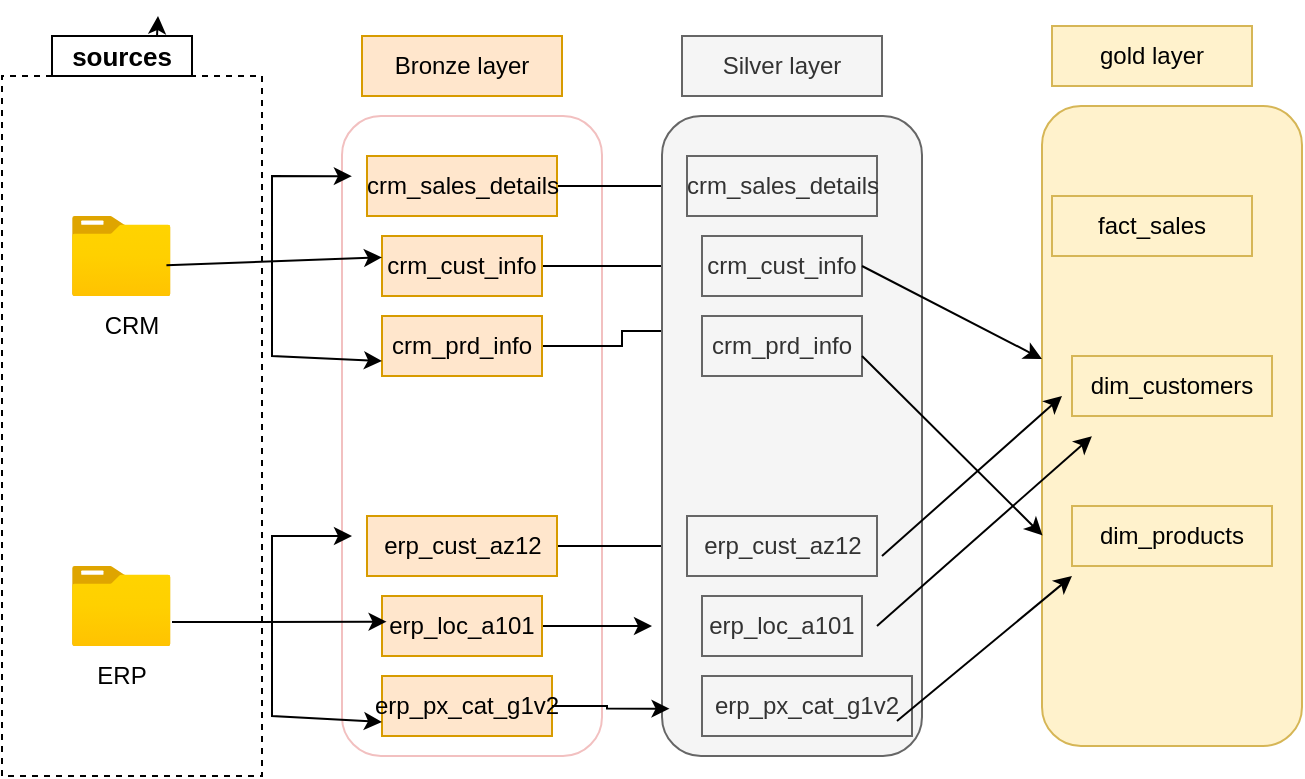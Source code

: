 <mxfile version="27.0.6">
  <diagram name="Page-1" id="nZBqf1C8uDKpAFhmyUZ2">
    <mxGraphModel dx="1042" dy="562" grid="1" gridSize="10" guides="1" tooltips="1" connect="1" arrows="1" fold="1" page="1" pageScale="1" pageWidth="850" pageHeight="1100" math="0" shadow="0">
      <root>
        <mxCell id="0" />
        <mxCell id="1" parent="0" />
        <mxCell id="A29k3_Vs45NSuDtstOkQ-2" value="" style="rounded=0;whiteSpace=wrap;html=1;rotation=-90;dashed=1;" parent="1" vertex="1">
          <mxGeometry x="35" y="230" width="350" height="130" as="geometry" />
        </mxCell>
        <mxCell id="A29k3_Vs45NSuDtstOkQ-15" style="edgeStyle=orthogonalEdgeStyle;rounded=0;orthogonalLoop=1;jettySize=auto;html=1;exitX=0.75;exitY=0;exitDx=0;exitDy=0;" parent="1" source="A29k3_Vs45NSuDtstOkQ-1" edge="1">
          <mxGeometry relative="1" as="geometry">
            <mxPoint x="223" y="90" as="targetPoint" />
          </mxGeometry>
        </mxCell>
        <mxCell id="A29k3_Vs45NSuDtstOkQ-1" value="&lt;b&gt;&lt;font style=&quot;font-size: 13px;&quot;&gt;sources&lt;/font&gt;&lt;/b&gt;" style="rounded=0;whiteSpace=wrap;html=1;" parent="1" vertex="1">
          <mxGeometry x="170" y="100" width="70" height="20" as="geometry" />
        </mxCell>
        <mxCell id="A29k3_Vs45NSuDtstOkQ-3" value="" style="image;aspect=fixed;html=1;points=[];align=center;fontSize=12;image=img/lib/azure2/general/Folder_Blank.svg;" parent="1" vertex="1">
          <mxGeometry x="180" y="190" width="49.29" height="40" as="geometry" />
        </mxCell>
        <mxCell id="A29k3_Vs45NSuDtstOkQ-4" value="" style="image;aspect=fixed;html=1;points=[];align=center;fontSize=12;image=img/lib/azure2/general/Folder_Blank.svg;" parent="1" vertex="1">
          <mxGeometry x="180" y="365" width="49.29" height="40" as="geometry" />
        </mxCell>
        <mxCell id="A29k3_Vs45NSuDtstOkQ-6" value="CRM" style="text;html=1;align=center;verticalAlign=middle;whiteSpace=wrap;rounded=0;" parent="1" vertex="1">
          <mxGeometry x="180" y="230" width="60" height="30" as="geometry" />
        </mxCell>
        <mxCell id="A29k3_Vs45NSuDtstOkQ-7" value="ERP" style="text;html=1;align=center;verticalAlign=middle;whiteSpace=wrap;rounded=0;" parent="1" vertex="1">
          <mxGeometry x="175" y="405" width="60" height="30" as="geometry" />
        </mxCell>
        <mxCell id="A29k3_Vs45NSuDtstOkQ-8" value="Bronze layer" style="rounded=0;whiteSpace=wrap;html=1;fillColor=#ffe6cc;strokeColor=#d79b00;" parent="1" vertex="1">
          <mxGeometry x="325" y="100" width="100" height="30" as="geometry" />
        </mxCell>
        <mxCell id="A29k3_Vs45NSuDtstOkQ-10" value="" style="rounded=1;whiteSpace=wrap;html=1;rotation=-90;strokeColor=light-dark(#f2c0c0, #ededed);" parent="1" vertex="1">
          <mxGeometry x="220" y="235" width="320" height="130" as="geometry" />
        </mxCell>
        <mxCell id="b3slA_Yi9StDV0FhvqcC-9" style="edgeStyle=orthogonalEdgeStyle;rounded=0;orthogonalLoop=1;jettySize=auto;html=1;entryX=0;entryY=0.5;entryDx=0;entryDy=0;" parent="1" source="A29k3_Vs45NSuDtstOkQ-12" target="b3slA_Yi9StDV0FhvqcC-3" edge="1">
          <mxGeometry relative="1" as="geometry" />
        </mxCell>
        <mxCell id="A29k3_Vs45NSuDtstOkQ-12" value="crm_sales_details" style="rounded=0;whiteSpace=wrap;html=1;fillColor=#ffe6cc;strokeColor=#d79b00;" parent="1" vertex="1">
          <mxGeometry x="327.5" y="160" width="95" height="30" as="geometry" />
        </mxCell>
        <mxCell id="b3slA_Yi9StDV0FhvqcC-10" style="edgeStyle=orthogonalEdgeStyle;rounded=0;orthogonalLoop=1;jettySize=auto;html=1;entryX=0;entryY=0.5;entryDx=0;entryDy=0;" parent="1" source="A29k3_Vs45NSuDtstOkQ-13" target="b3slA_Yi9StDV0FhvqcC-4" edge="1">
          <mxGeometry relative="1" as="geometry" />
        </mxCell>
        <mxCell id="A29k3_Vs45NSuDtstOkQ-13" value="crm_cust_info" style="rounded=0;whiteSpace=wrap;html=1;fillColor=#ffe6cc;strokeColor=#d79b00;" parent="1" vertex="1">
          <mxGeometry x="335" y="200" width="80" height="30" as="geometry" />
        </mxCell>
        <mxCell id="b3slA_Yi9StDV0FhvqcC-11" style="edgeStyle=orthogonalEdgeStyle;rounded=0;orthogonalLoop=1;jettySize=auto;html=1;entryX=0;entryY=0.25;entryDx=0;entryDy=0;" parent="1" source="A29k3_Vs45NSuDtstOkQ-14" target="b3slA_Yi9StDV0FhvqcC-5" edge="1">
          <mxGeometry relative="1" as="geometry" />
        </mxCell>
        <mxCell id="A29k3_Vs45NSuDtstOkQ-14" value="crm_prd_info" style="rounded=0;whiteSpace=wrap;html=1;fillColor=#ffe6cc;strokeColor=#d79b00;" parent="1" vertex="1">
          <mxGeometry x="335" y="240" width="80" height="30" as="geometry" />
        </mxCell>
        <mxCell id="b3slA_Yi9StDV0FhvqcC-12" style="edgeStyle=orthogonalEdgeStyle;rounded=0;orthogonalLoop=1;jettySize=auto;html=1;entryX=0;entryY=0.5;entryDx=0;entryDy=0;" parent="1" source="A29k3_Vs45NSuDtstOkQ-16" target="b3slA_Yi9StDV0FhvqcC-6" edge="1">
          <mxGeometry relative="1" as="geometry" />
        </mxCell>
        <mxCell id="A29k3_Vs45NSuDtstOkQ-16" value="erp_cust_az12" style="rounded=0;whiteSpace=wrap;html=1;fillColor=#ffe6cc;strokeColor=#d79b00;" parent="1" vertex="1">
          <mxGeometry x="327.5" y="340" width="95" height="30" as="geometry" />
        </mxCell>
        <mxCell id="b3slA_Yi9StDV0FhvqcC-15" style="edgeStyle=orthogonalEdgeStyle;rounded=0;orthogonalLoop=1;jettySize=auto;html=1;" parent="1" source="A29k3_Vs45NSuDtstOkQ-17" edge="1">
          <mxGeometry relative="1" as="geometry">
            <mxPoint x="470" y="395" as="targetPoint" />
          </mxGeometry>
        </mxCell>
        <mxCell id="A29k3_Vs45NSuDtstOkQ-17" value="erp_loc_a101" style="rounded=0;whiteSpace=wrap;html=1;fillColor=#ffe6cc;strokeColor=#d79b00;" parent="1" vertex="1">
          <mxGeometry x="335" y="380" width="80" height="30" as="geometry" />
        </mxCell>
        <mxCell id="A29k3_Vs45NSuDtstOkQ-18" value="erp_px_cat_g1v2" style="rounded=0;whiteSpace=wrap;html=1;fillColor=#ffe6cc;strokeColor=#d79b00;" parent="1" vertex="1">
          <mxGeometry x="335" y="420" width="85" height="30" as="geometry" />
        </mxCell>
        <mxCell id="A29k3_Vs45NSuDtstOkQ-20" value="" style="endArrow=classic;html=1;rounded=0;exitX=0.958;exitY=0.615;exitDx=0;exitDy=0;exitPerimeter=0;entryX=0;entryY=0.75;entryDx=0;entryDy=0;" parent="1" source="A29k3_Vs45NSuDtstOkQ-3" edge="1">
          <mxGeometry width="50" height="50" relative="1" as="geometry">
            <mxPoint x="232.305" y="240.0" as="sourcePoint" />
            <mxPoint x="335" y="210.7" as="targetPoint" />
          </mxGeometry>
        </mxCell>
        <mxCell id="A29k3_Vs45NSuDtstOkQ-21" value="" style="endArrow=classic;startArrow=classic;html=1;rounded=0;exitX=0;exitY=0.75;exitDx=0;exitDy=0;entryX=0.906;entryY=0.038;entryDx=0;entryDy=0;entryPerimeter=0;" parent="1" source="A29k3_Vs45NSuDtstOkQ-14" target="A29k3_Vs45NSuDtstOkQ-10" edge="1">
          <mxGeometry width="50" height="50" relative="1" as="geometry">
            <mxPoint x="280" y="270" as="sourcePoint" />
            <mxPoint x="280" y="150" as="targetPoint" />
            <Array as="points">
              <mxPoint x="280" y="260" />
              <mxPoint x="280" y="170" />
            </Array>
          </mxGeometry>
        </mxCell>
        <mxCell id="A29k3_Vs45NSuDtstOkQ-24" value="" style="endArrow=classic;startArrow=classic;html=1;rounded=0;exitX=0;exitY=0.75;exitDx=0;exitDy=0;entryX=0.906;entryY=0.038;entryDx=0;entryDy=0;entryPerimeter=0;" parent="1" edge="1">
          <mxGeometry width="50" height="50" relative="1" as="geometry">
            <mxPoint x="335" y="443" as="sourcePoint" />
            <mxPoint x="320" y="350" as="targetPoint" />
            <Array as="points">
              <mxPoint x="280" y="440" />
              <mxPoint x="280" y="350" />
            </Array>
          </mxGeometry>
        </mxCell>
        <mxCell id="A29k3_Vs45NSuDtstOkQ-25" value="" style="endArrow=classic;html=1;rounded=0;entryX=0;entryY=0.75;entryDx=0;entryDy=0;" parent="1" edge="1">
          <mxGeometry width="50" height="50" relative="1" as="geometry">
            <mxPoint x="230" y="393" as="sourcePoint" />
            <mxPoint x="337.29" y="392.85" as="targetPoint" />
          </mxGeometry>
        </mxCell>
        <mxCell id="b3slA_Yi9StDV0FhvqcC-1" value="Silver layer" style="rounded=0;whiteSpace=wrap;html=1;fillColor=#f5f5f5;strokeColor=#666666;fontColor=#333333;" parent="1" vertex="1">
          <mxGeometry x="485" y="100" width="100" height="30" as="geometry" />
        </mxCell>
        <mxCell id="b3slA_Yi9StDV0FhvqcC-2" value="" style="rounded=1;whiteSpace=wrap;html=1;rotation=-90;strokeColor=#666666;fillColor=#f5f5f5;fontColor=#333333;" parent="1" vertex="1">
          <mxGeometry x="380" y="235" width="320" height="130" as="geometry" />
        </mxCell>
        <mxCell id="b3slA_Yi9StDV0FhvqcC-3" value="crm_sales_details" style="rounded=0;whiteSpace=wrap;html=1;fillColor=#f5f5f5;strokeColor=#666666;fontColor=#333333;" parent="1" vertex="1">
          <mxGeometry x="487.5" y="160" width="95" height="30" as="geometry" />
        </mxCell>
        <mxCell id="b3slA_Yi9StDV0FhvqcC-4" value="crm_cust_info" style="rounded=0;whiteSpace=wrap;html=1;fillColor=#f5f5f5;strokeColor=#666666;fontColor=#333333;" parent="1" vertex="1">
          <mxGeometry x="495" y="200" width="80" height="30" as="geometry" />
        </mxCell>
        <mxCell id="b3slA_Yi9StDV0FhvqcC-5" value="crm_prd_info" style="rounded=0;whiteSpace=wrap;html=1;fillColor=#f5f5f5;strokeColor=#666666;fontColor=#333333;" parent="1" vertex="1">
          <mxGeometry x="495" y="240" width="80" height="30" as="geometry" />
        </mxCell>
        <mxCell id="b3slA_Yi9StDV0FhvqcC-6" value="erp_cust_az12" style="rounded=0;whiteSpace=wrap;html=1;fillColor=#f5f5f5;strokeColor=#666666;fontColor=#333333;" parent="1" vertex="1">
          <mxGeometry x="487.5" y="340" width="95" height="30" as="geometry" />
        </mxCell>
        <mxCell id="b3slA_Yi9StDV0FhvqcC-7" value="erp_loc_a101" style="rounded=0;whiteSpace=wrap;html=1;fillColor=#f5f5f5;strokeColor=#666666;fontColor=#333333;" parent="1" vertex="1">
          <mxGeometry x="495" y="380" width="80" height="30" as="geometry" />
        </mxCell>
        <mxCell id="b3slA_Yi9StDV0FhvqcC-8" value="erp_px_cat_g1v2" style="rounded=0;whiteSpace=wrap;html=1;fillColor=#f5f5f5;strokeColor=#666666;fontColor=#333333;" parent="1" vertex="1">
          <mxGeometry x="495" y="420" width="105" height="30" as="geometry" />
        </mxCell>
        <mxCell id="b3slA_Yi9StDV0FhvqcC-16" style="edgeStyle=orthogonalEdgeStyle;rounded=0;orthogonalLoop=1;jettySize=auto;html=1;entryX=0.074;entryY=0.029;entryDx=0;entryDy=0;entryPerimeter=0;" parent="1" source="A29k3_Vs45NSuDtstOkQ-18" target="b3slA_Yi9StDV0FhvqcC-2" edge="1">
          <mxGeometry relative="1" as="geometry" />
        </mxCell>
        <mxCell id="jtOD2l0NuCtS_E8uo9_0-8" value="" style="rounded=1;whiteSpace=wrap;html=1;rotation=-90;strokeColor=#d6b656;fillColor=#fff2cc;" vertex="1" parent="1">
          <mxGeometry x="570" y="230" width="320" height="130" as="geometry" />
        </mxCell>
        <mxCell id="jtOD2l0NuCtS_E8uo9_0-9" value="gold layer" style="rounded=0;whiteSpace=wrap;html=1;fillColor=#fff2cc;strokeColor=#d6b656;" vertex="1" parent="1">
          <mxGeometry x="670" y="95" width="100" height="30" as="geometry" />
        </mxCell>
        <mxCell id="jtOD2l0NuCtS_E8uo9_0-10" value="fact_sales" style="rounded=0;whiteSpace=wrap;html=1;fillColor=#fff2cc;strokeColor=#d6b656;" vertex="1" parent="1">
          <mxGeometry x="670" y="180" width="100" height="30" as="geometry" />
        </mxCell>
        <mxCell id="jtOD2l0NuCtS_E8uo9_0-11" value="dim_customers" style="rounded=0;whiteSpace=wrap;html=1;fillColor=#fff2cc;strokeColor=#d6b656;" vertex="1" parent="1">
          <mxGeometry x="680" y="260" width="100" height="30" as="geometry" />
        </mxCell>
        <mxCell id="jtOD2l0NuCtS_E8uo9_0-12" value="dim_products" style="rounded=0;whiteSpace=wrap;html=1;fillColor=#fff2cc;strokeColor=#d6b656;" vertex="1" parent="1">
          <mxGeometry x="680" y="335" width="100" height="30" as="geometry" />
        </mxCell>
        <mxCell id="jtOD2l0NuCtS_E8uo9_0-13" value="" style="endArrow=classic;html=1;rounded=0;exitX=1;exitY=0.5;exitDx=0;exitDy=0;" edge="1" parent="1" source="b3slA_Yi9StDV0FhvqcC-4" target="jtOD2l0NuCtS_E8uo9_0-8">
          <mxGeometry width="50" height="50" relative="1" as="geometry">
            <mxPoint x="600" y="250" as="sourcePoint" />
            <mxPoint x="650" y="200" as="targetPoint" />
          </mxGeometry>
        </mxCell>
        <mxCell id="jtOD2l0NuCtS_E8uo9_0-15" value="" style="endArrow=classic;html=1;rounded=0;exitX=1;exitY=0.5;exitDx=0;exitDy=0;entryX=0.329;entryY=0.002;entryDx=0;entryDy=0;entryPerimeter=0;" edge="1" parent="1" target="jtOD2l0NuCtS_E8uo9_0-8">
          <mxGeometry width="50" height="50" relative="1" as="geometry">
            <mxPoint x="575" y="260" as="sourcePoint" />
            <mxPoint x="665" y="306" as="targetPoint" />
          </mxGeometry>
        </mxCell>
        <mxCell id="jtOD2l0NuCtS_E8uo9_0-16" value="" style="endArrow=classic;html=1;rounded=0;exitX=1;exitY=0.5;exitDx=0;exitDy=0;entryX=0.547;entryY=0.077;entryDx=0;entryDy=0;entryPerimeter=0;" edge="1" parent="1" target="jtOD2l0NuCtS_E8uo9_0-8">
          <mxGeometry width="50" height="50" relative="1" as="geometry">
            <mxPoint x="585" y="360" as="sourcePoint" />
            <mxPoint x="675" y="450" as="targetPoint" />
          </mxGeometry>
        </mxCell>
        <mxCell id="jtOD2l0NuCtS_E8uo9_0-17" value="" style="endArrow=classic;html=1;rounded=0;exitX=1;exitY=0.5;exitDx=0;exitDy=0;entryX=0.484;entryY=0.192;entryDx=0;entryDy=0;entryPerimeter=0;" edge="1" parent="1" target="jtOD2l0NuCtS_E8uo9_0-8">
          <mxGeometry width="50" height="50" relative="1" as="geometry">
            <mxPoint x="582.5" y="395" as="sourcePoint" />
            <mxPoint x="672.5" y="315" as="targetPoint" />
          </mxGeometry>
        </mxCell>
        <mxCell id="jtOD2l0NuCtS_E8uo9_0-18" value="" style="endArrow=classic;html=1;rounded=0;exitX=1;exitY=0.5;exitDx=0;exitDy=0;" edge="1" parent="1">
          <mxGeometry width="50" height="50" relative="1" as="geometry">
            <mxPoint x="592.5" y="442.5" as="sourcePoint" />
            <mxPoint x="680" y="370" as="targetPoint" />
          </mxGeometry>
        </mxCell>
      </root>
    </mxGraphModel>
  </diagram>
</mxfile>
